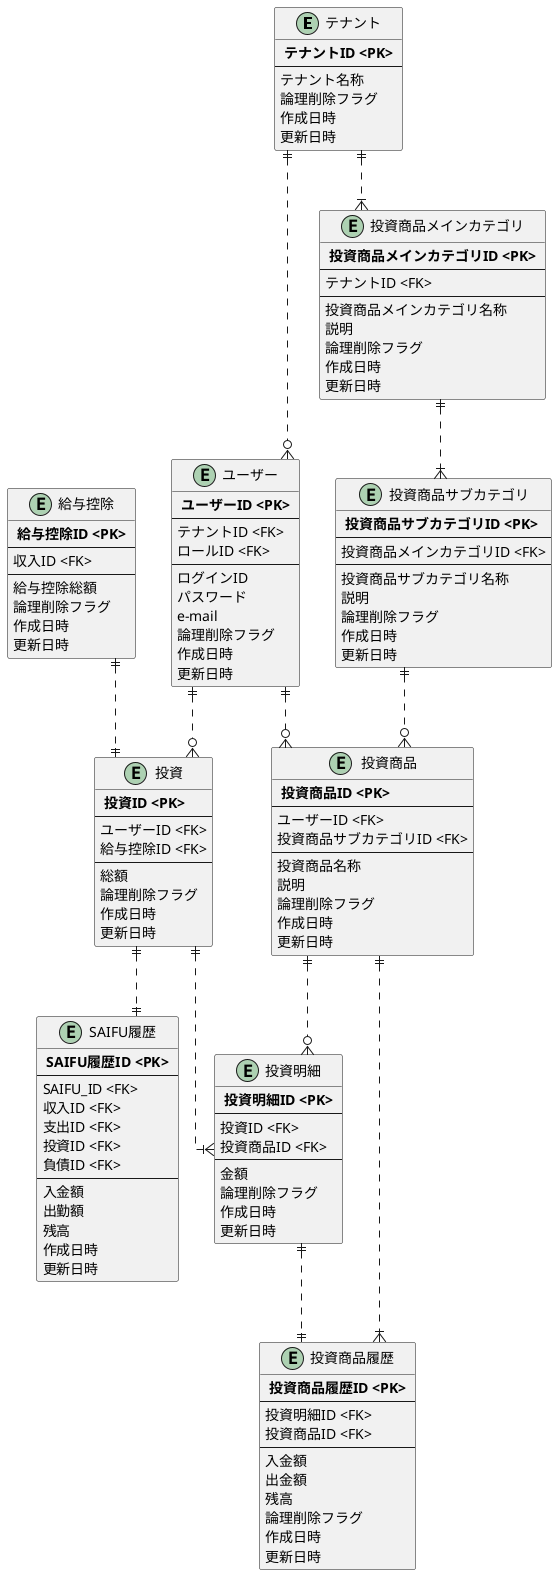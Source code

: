 @startuml ER_Concept
skinparam linetype ortho

' Entity
entity "テナント" as tenant {
  ** テナントID <PK> **
  --
  テナント名称
  論理削除フラグ
  作成日時
  更新日時
}

entity "ユーザー" as user {
  ** ユーザーID <PK> **
  --
  テナントID <FK>
  ロールID <FK>
  --
  ログインID
  パスワード
  e-mail
  論理削除フラグ
  作成日時
  更新日時
}

entity "SAIFU履歴" as saifuHistory {
  ** SAIFU履歴ID <PK> **
  --
  SAIFU_ID <FK>
  収入ID <FK>
  支出ID <FK>
  投資ID <FK>
  負債ID <FK>
  --
  入金額
  出勤額
  残高
  作成日時
  更新日時
}

entity "給与控除" as salaryDeduction {
  ** 給与控除ID <PK> **
  --
  収入ID <FK>
  --
  給与控除総額
  論理削除フラグ
  作成日時
  更新日時
}

entity "投資" as investment {
  ** 投資ID <PK> **
  --
  ユーザーID <FK>
  給与控除ID <FK>
  --
  総額
  論理削除フラグ
  作成日時
  更新日時
}

entity "投資明細" as investmentDetail {
  ** 投資明細ID <PK> **
  --
  投資ID <FK>
  投資商品ID <FK>
  --
  金額
  論理削除フラグ
  作成日時
  更新日時
}

entity "投資商品" as investmentItem {
  ** 投資商品ID <PK> **
  --
  ユーザーID <FK>
  投資商品サブカテゴリID <FK>
  --
  投資商品名称
  説明
  論理削除フラグ
  作成日時
  更新日時
}

entity "投資商品履歴" as investmentItemHistory {
  ** 投資商品履歴ID <PK> **
  --
  投資明細ID <FK>
  投資商品ID <FK>
  --
  入金額
  出金額
  残高
  論理削除フラグ
  作成日時
  更新日時
}

entity "投資商品メインカテゴリ" as investmentItemCategoryMain {
  ** 投資商品メインカテゴリID <PK> **
  --
  テナントID <FK>
  --
  投資商品メインカテゴリ名称
  説明
  論理削除フラグ
  作成日時
  更新日時
}

entity "投資商品サブカテゴリ" as investmentItemCategorySub {
  ** 投資商品サブカテゴリID <PK> **
  --
  投資商品メインカテゴリID <FK>
  --
  投資商品サブカテゴリ名称
  説明
  論理削除フラグ
  作成日時
  更新日時
}


' Relation

' Account
tenant ||..o{user

' Investment
tenant ||..|{investmentItemCategoryMain
investmentItemCategoryMain ||..|{investmentItemCategorySub
investmentItemCategorySub ||..o{investmentItem
salaryDeduction ||..||investment
investment ||..|{investmentDetail
investment ||..||saifuHistory
investmentDetail ||..||investmentItemHistory
investmentItem ||..|{investmentItemHistory
investmentItem ||..o{investmentDetail
user ||..o{investment
user ||..o{investmentItem

@enduml